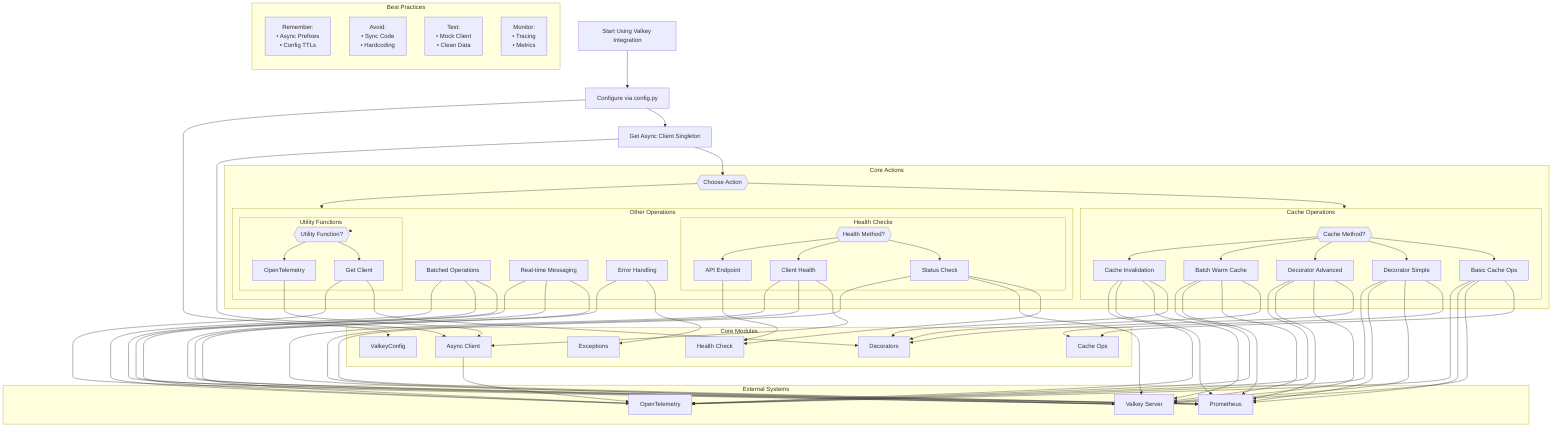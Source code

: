 flowchart TD
 subgraph CacheOps["Cache Operations"]
    direction TB
        CacheMethod{{"Cache Method?"}}
        F["Basic Cache Ops"]
        G["Decorator Simple"]
        H["Decorator Advanced"]
        I["Batch Warm Cache"]
        J["Cache Invalidation"]
  end
 subgraph HealthChecks["Health Checks"]
    direction TB
        Health{{"Health Method?"}}
        O["Status Check"]
        P["Client Health"]
        Q["API Endpoint"]
  end
 subgraph Utils["Utility Functions"]
    direction TB
        Util{{"Utility Function?"}}
        S["Get Client"]
        T["OpenTelemetry"]
  end
 subgraph OtherOps["Other Operations"]
    direction TB
        K["Batched Operations"]
        L["Real-time Messaging"]
        M["Error Handling"]
        HealthChecks
        Utils
  end
 subgraph CoreActions["Core Actions"]
    direction TB
        ChooseAction{{"Choose Action"}}
        CacheOps
        OtherOps
  end
 subgraph CoreModules["Core Modules"]
    direction TB
        V["ValkeyConfig"]
        W["Async Client"]
        X["Cache Ops"]
        Y["Decorators"]
        Z["Exceptions"]
        AA["Health Check"]
  end
 subgraph ExternalSystems["External Systems"]
    direction TB
        BB["Valkey Server"]
        CC["Prometheus"]
        DD["OpenTelemetry"]
  end
 subgraph BestPractices["Best Practices"]
    direction TB
        EE["Remember:<br>• Async Prefixes<br>• Config TTLs"]
        FF["Avoid:<br>• Sync Code<br>• Hardcoding"]
        GG["Test:<br>• Mock Client<br>• Clean Data"]
        HH["Monitor:<br>• Tracing<br>• Metrics"]
  end
    TDA["Start Using Valkey Integration"] --> B["Configure via config.py"]
    B --> C["Get Async Client Singleton"] & V
    CacheMethod --> F & G & H & I & J
    Health --> O & P & Q
    Util --> S & T
    ChooseAction --> CacheOps & OtherOps
    C --> ChooseAction & W
    F --> X & BB & CC & DD
    G --> X & BB & CC & DD
    H --> Y & BB & CC & DD
    I --> Y & BB & CC & DD
    J --> Y & BB & CC & DD
    M --> Z & DD
    O --> AA & BB & CC
    P --> W & BB & CC
    Q --> AA
    S --> Y & BB
    T --> W
    K --> BB & CC & DD
    L --> BB & CC & DD
    W --> DD
    OtherOps --> Utils

    classDef core fill:#f9f,stroke:#333,stroke-width:1px,color:#000
    classDef external fill:#ccf,stroke:#333,stroke-width:1px,color:#000
    classDef actions fill:#eee,stroke:#333,stroke-width:1px,color:#000
    classDef bestPractices fill:#lightgrey,stroke:#333,stroke-width:1px,stroke-dasharray: 5 5,color:#000